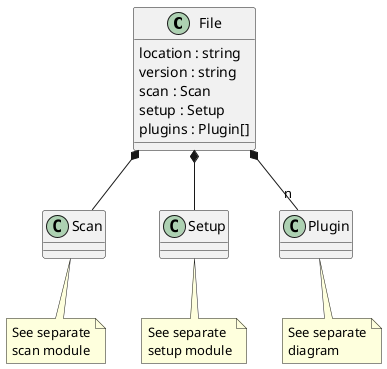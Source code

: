 @startuml

class File {
    location : string
    version : string
    scan : Scan
    setup : Setup
    plugins : Plugin[]
}
File *-- Scan
File *-- Setup
File *-- "n" Plugin

note bottom of Scan: See separate\nscan module

note bottom of Setup: See separate\nsetup module

note bottom of Plugin: See separate\ndiagram

@enduml